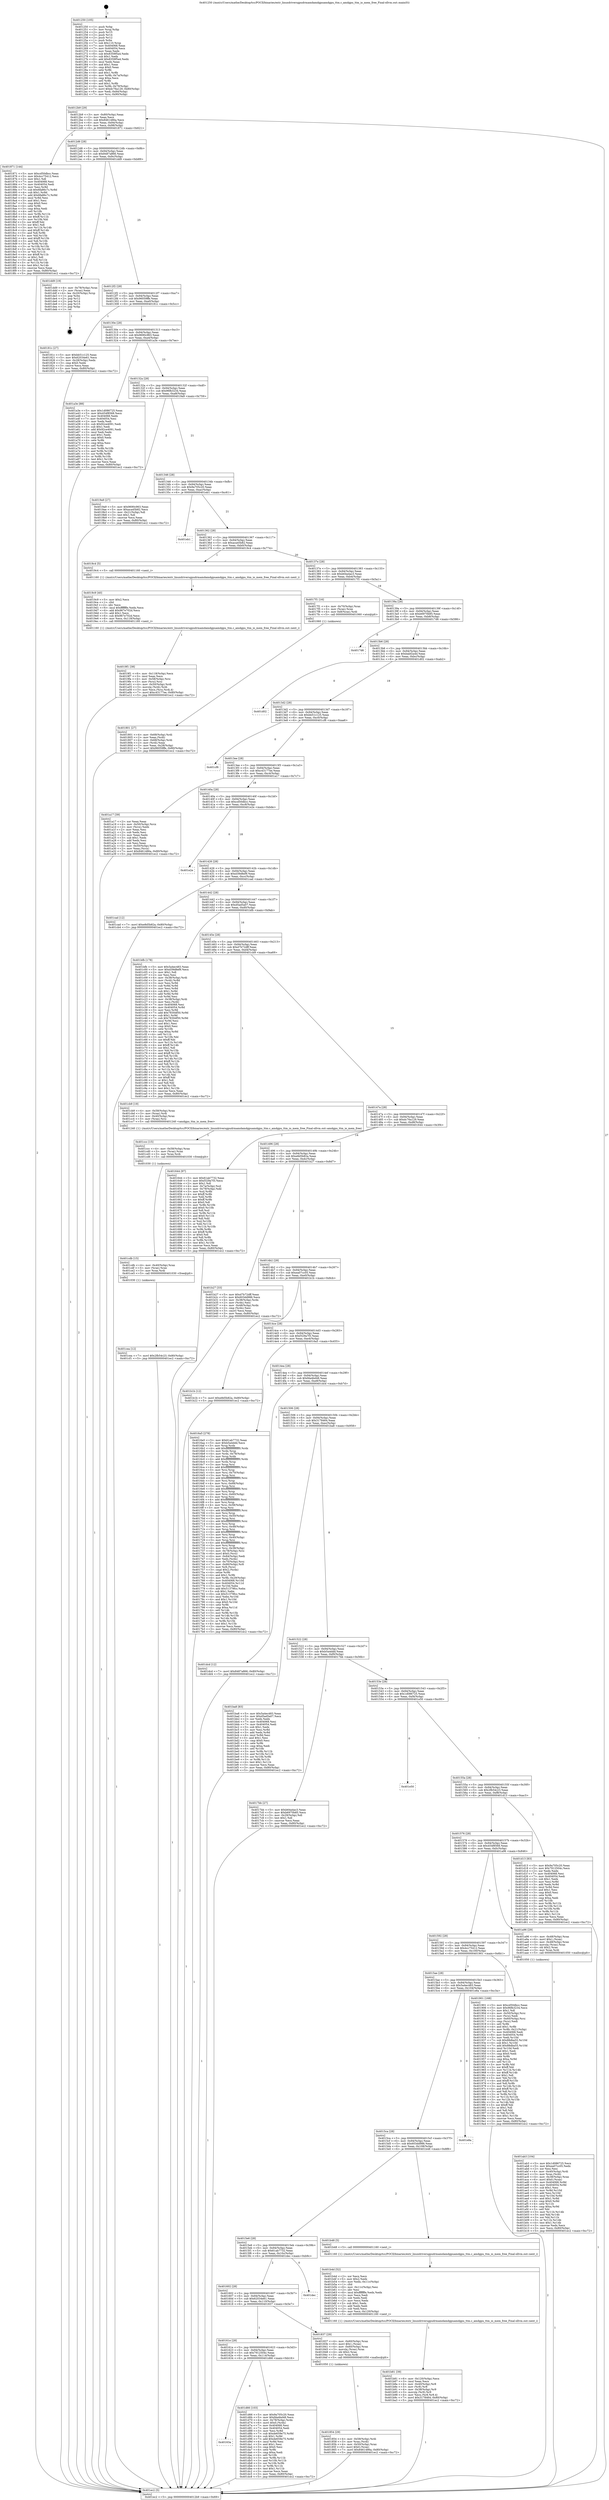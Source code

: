 digraph "0x401250" {
  label = "0x401250 (/mnt/c/Users/mathe/Desktop/tcc/POCII/binaries/extr_linuxdriversgpudrmamdamdgpuamdgpu_ttm.c_amdgpu_ttm_io_mem_free_Final-ollvm.out::main(0))"
  labelloc = "t"
  node[shape=record]

  Entry [label="",width=0.3,height=0.3,shape=circle,fillcolor=black,style=filled]
  "0x4012b9" [label="{
     0x4012b9 [29]\l
     | [instrs]\l
     &nbsp;&nbsp;0x4012b9 \<+3\>: mov -0x80(%rbp),%eax\l
     &nbsp;&nbsp;0x4012bc \<+2\>: mov %eax,%ecx\l
     &nbsp;&nbsp;0x4012be \<+6\>: sub $0x8461486a,%ecx\l
     &nbsp;&nbsp;0x4012c4 \<+6\>: mov %eax,-0x94(%rbp)\l
     &nbsp;&nbsp;0x4012ca \<+6\>: mov %ecx,-0x98(%rbp)\l
     &nbsp;&nbsp;0x4012d0 \<+6\>: je 0000000000401871 \<main+0x621\>\l
  }"]
  "0x401871" [label="{
     0x401871 [144]\l
     | [instrs]\l
     &nbsp;&nbsp;0x401871 \<+5\>: mov $0xcd50dbcc,%eax\l
     &nbsp;&nbsp;0x401876 \<+5\>: mov $0x4cc75412,%ecx\l
     &nbsp;&nbsp;0x40187b \<+2\>: mov $0x1,%dl\l
     &nbsp;&nbsp;0x40187d \<+7\>: mov 0x404068,%esi\l
     &nbsp;&nbsp;0x401884 \<+7\>: mov 0x404054,%edi\l
     &nbsp;&nbsp;0x40188b \<+3\>: mov %esi,%r8d\l
     &nbsp;&nbsp;0x40188e \<+7\>: sub $0x6fa86c7c,%r8d\l
     &nbsp;&nbsp;0x401895 \<+4\>: sub $0x1,%r8d\l
     &nbsp;&nbsp;0x401899 \<+7\>: add $0x6fa86c7c,%r8d\l
     &nbsp;&nbsp;0x4018a0 \<+4\>: imul %r8d,%esi\l
     &nbsp;&nbsp;0x4018a4 \<+3\>: and $0x1,%esi\l
     &nbsp;&nbsp;0x4018a7 \<+3\>: cmp $0x0,%esi\l
     &nbsp;&nbsp;0x4018aa \<+4\>: sete %r9b\l
     &nbsp;&nbsp;0x4018ae \<+3\>: cmp $0xa,%edi\l
     &nbsp;&nbsp;0x4018b1 \<+4\>: setl %r10b\l
     &nbsp;&nbsp;0x4018b5 \<+3\>: mov %r9b,%r11b\l
     &nbsp;&nbsp;0x4018b8 \<+4\>: xor $0xff,%r11b\l
     &nbsp;&nbsp;0x4018bc \<+3\>: mov %r10b,%bl\l
     &nbsp;&nbsp;0x4018bf \<+3\>: xor $0xff,%bl\l
     &nbsp;&nbsp;0x4018c2 \<+3\>: xor $0x1,%dl\l
     &nbsp;&nbsp;0x4018c5 \<+3\>: mov %r11b,%r14b\l
     &nbsp;&nbsp;0x4018c8 \<+4\>: and $0xff,%r14b\l
     &nbsp;&nbsp;0x4018cc \<+3\>: and %dl,%r9b\l
     &nbsp;&nbsp;0x4018cf \<+3\>: mov %bl,%r15b\l
     &nbsp;&nbsp;0x4018d2 \<+4\>: and $0xff,%r15b\l
     &nbsp;&nbsp;0x4018d6 \<+3\>: and %dl,%r10b\l
     &nbsp;&nbsp;0x4018d9 \<+3\>: or %r9b,%r14b\l
     &nbsp;&nbsp;0x4018dc \<+3\>: or %r10b,%r15b\l
     &nbsp;&nbsp;0x4018df \<+3\>: xor %r15b,%r14b\l
     &nbsp;&nbsp;0x4018e2 \<+3\>: or %bl,%r11b\l
     &nbsp;&nbsp;0x4018e5 \<+4\>: xor $0xff,%r11b\l
     &nbsp;&nbsp;0x4018e9 \<+3\>: or $0x1,%dl\l
     &nbsp;&nbsp;0x4018ec \<+3\>: and %dl,%r11b\l
     &nbsp;&nbsp;0x4018ef \<+3\>: or %r11b,%r14b\l
     &nbsp;&nbsp;0x4018f2 \<+4\>: test $0x1,%r14b\l
     &nbsp;&nbsp;0x4018f6 \<+3\>: cmovne %ecx,%eax\l
     &nbsp;&nbsp;0x4018f9 \<+3\>: mov %eax,-0x80(%rbp)\l
     &nbsp;&nbsp;0x4018fc \<+5\>: jmp 0000000000401ec2 \<main+0xc72\>\l
  }"]
  "0x4012d6" [label="{
     0x4012d6 [28]\l
     | [instrs]\l
     &nbsp;&nbsp;0x4012d6 \<+5\>: jmp 00000000004012db \<main+0x8b\>\l
     &nbsp;&nbsp;0x4012db \<+6\>: mov -0x94(%rbp),%eax\l
     &nbsp;&nbsp;0x4012e1 \<+5\>: sub $0x8487a866,%eax\l
     &nbsp;&nbsp;0x4012e6 \<+6\>: mov %eax,-0x9c(%rbp)\l
     &nbsp;&nbsp;0x4012ec \<+6\>: je 0000000000401dd9 \<main+0xb89\>\l
  }"]
  Exit [label="",width=0.3,height=0.3,shape=circle,fillcolor=black,style=filled,peripheries=2]
  "0x401dd9" [label="{
     0x401dd9 [19]\l
     | [instrs]\l
     &nbsp;&nbsp;0x401dd9 \<+4\>: mov -0x78(%rbp),%rax\l
     &nbsp;&nbsp;0x401ddd \<+2\>: mov (%rax),%eax\l
     &nbsp;&nbsp;0x401ddf \<+4\>: lea -0x20(%rbp),%rsp\l
     &nbsp;&nbsp;0x401de3 \<+1\>: pop %rbx\l
     &nbsp;&nbsp;0x401de4 \<+2\>: pop %r12\l
     &nbsp;&nbsp;0x401de6 \<+2\>: pop %r14\l
     &nbsp;&nbsp;0x401de8 \<+2\>: pop %r15\l
     &nbsp;&nbsp;0x401dea \<+1\>: pop %rbp\l
     &nbsp;&nbsp;0x401deb \<+1\>: ret\l
  }"]
  "0x4012f2" [label="{
     0x4012f2 [28]\l
     | [instrs]\l
     &nbsp;&nbsp;0x4012f2 \<+5\>: jmp 00000000004012f7 \<main+0xa7\>\l
     &nbsp;&nbsp;0x4012f7 \<+6\>: mov -0x94(%rbp),%eax\l
     &nbsp;&nbsp;0x4012fd \<+5\>: sub $0x96059ffe,%eax\l
     &nbsp;&nbsp;0x401302 \<+6\>: mov %eax,-0xa0(%rbp)\l
     &nbsp;&nbsp;0x401308 \<+6\>: je 000000000040181c \<main+0x5cc\>\l
  }"]
  "0x40163a" [label="{
     0x40163a\l
  }", style=dashed]
  "0x40181c" [label="{
     0x40181c [27]\l
     | [instrs]\l
     &nbsp;&nbsp;0x40181c \<+5\>: mov $0xbb51c125,%eax\l
     &nbsp;&nbsp;0x401821 \<+5\>: mov $0x62034e61,%ecx\l
     &nbsp;&nbsp;0x401826 \<+3\>: mov -0x28(%rbp),%edx\l
     &nbsp;&nbsp;0x401829 \<+3\>: cmp $0x0,%edx\l
     &nbsp;&nbsp;0x40182c \<+3\>: cmove %ecx,%eax\l
     &nbsp;&nbsp;0x40182f \<+3\>: mov %eax,-0x80(%rbp)\l
     &nbsp;&nbsp;0x401832 \<+5\>: jmp 0000000000401ec2 \<main+0xc72\>\l
  }"]
  "0x40130e" [label="{
     0x40130e [28]\l
     | [instrs]\l
     &nbsp;&nbsp;0x40130e \<+5\>: jmp 0000000000401313 \<main+0xc3\>\l
     &nbsp;&nbsp;0x401313 \<+6\>: mov -0x94(%rbp),%eax\l
     &nbsp;&nbsp;0x401319 \<+5\>: sub $0x9690c963,%eax\l
     &nbsp;&nbsp;0x40131e \<+6\>: mov %eax,-0xa4(%rbp)\l
     &nbsp;&nbsp;0x401324 \<+6\>: je 0000000000401a3e \<main+0x7ee\>\l
  }"]
  "0x401d66" [label="{
     0x401d66 [103]\l
     | [instrs]\l
     &nbsp;&nbsp;0x401d66 \<+5\>: mov $0x9a705c20,%eax\l
     &nbsp;&nbsp;0x401d6b \<+5\>: mov $0xfda4bd48,%ecx\l
     &nbsp;&nbsp;0x401d70 \<+4\>: mov -0x78(%rbp),%rdx\l
     &nbsp;&nbsp;0x401d74 \<+6\>: movl $0x0,(%rdx)\l
     &nbsp;&nbsp;0x401d7a \<+7\>: mov 0x404068,%esi\l
     &nbsp;&nbsp;0x401d81 \<+7\>: mov 0x404054,%edi\l
     &nbsp;&nbsp;0x401d88 \<+3\>: mov %esi,%r8d\l
     &nbsp;&nbsp;0x401d8b \<+7\>: sub $0xde659e75,%r8d\l
     &nbsp;&nbsp;0x401d92 \<+4\>: sub $0x1,%r8d\l
     &nbsp;&nbsp;0x401d96 \<+7\>: add $0xde659e75,%r8d\l
     &nbsp;&nbsp;0x401d9d \<+4\>: imul %r8d,%esi\l
     &nbsp;&nbsp;0x401da1 \<+3\>: and $0x1,%esi\l
     &nbsp;&nbsp;0x401da4 \<+3\>: cmp $0x0,%esi\l
     &nbsp;&nbsp;0x401da7 \<+4\>: sete %r9b\l
     &nbsp;&nbsp;0x401dab \<+3\>: cmp $0xa,%edi\l
     &nbsp;&nbsp;0x401dae \<+4\>: setl %r10b\l
     &nbsp;&nbsp;0x401db2 \<+3\>: mov %r9b,%r11b\l
     &nbsp;&nbsp;0x401db5 \<+3\>: and %r10b,%r11b\l
     &nbsp;&nbsp;0x401db8 \<+3\>: xor %r10b,%r9b\l
     &nbsp;&nbsp;0x401dbb \<+3\>: or %r9b,%r11b\l
     &nbsp;&nbsp;0x401dbe \<+4\>: test $0x1,%r11b\l
     &nbsp;&nbsp;0x401dc2 \<+3\>: cmovne %ecx,%eax\l
     &nbsp;&nbsp;0x401dc5 \<+3\>: mov %eax,-0x80(%rbp)\l
     &nbsp;&nbsp;0x401dc8 \<+5\>: jmp 0000000000401ec2 \<main+0xc72\>\l
  }"]
  "0x401a3e" [label="{
     0x401a3e [88]\l
     | [instrs]\l
     &nbsp;&nbsp;0x401a3e \<+5\>: mov $0x1d086725,%eax\l
     &nbsp;&nbsp;0x401a43 \<+5\>: mov $0x454f8568,%ecx\l
     &nbsp;&nbsp;0x401a48 \<+7\>: mov 0x404068,%edx\l
     &nbsp;&nbsp;0x401a4f \<+7\>: mov 0x404054,%esi\l
     &nbsp;&nbsp;0x401a56 \<+2\>: mov %edx,%edi\l
     &nbsp;&nbsp;0x401a58 \<+6\>: sub $0x92ce4091,%edi\l
     &nbsp;&nbsp;0x401a5e \<+3\>: sub $0x1,%edi\l
     &nbsp;&nbsp;0x401a61 \<+6\>: add $0x92ce4091,%edi\l
     &nbsp;&nbsp;0x401a67 \<+3\>: imul %edi,%edx\l
     &nbsp;&nbsp;0x401a6a \<+3\>: and $0x1,%edx\l
     &nbsp;&nbsp;0x401a6d \<+3\>: cmp $0x0,%edx\l
     &nbsp;&nbsp;0x401a70 \<+4\>: sete %r8b\l
     &nbsp;&nbsp;0x401a74 \<+3\>: cmp $0xa,%esi\l
     &nbsp;&nbsp;0x401a77 \<+4\>: setl %r9b\l
     &nbsp;&nbsp;0x401a7b \<+3\>: mov %r8b,%r10b\l
     &nbsp;&nbsp;0x401a7e \<+3\>: and %r9b,%r10b\l
     &nbsp;&nbsp;0x401a81 \<+3\>: xor %r9b,%r8b\l
     &nbsp;&nbsp;0x401a84 \<+3\>: or %r8b,%r10b\l
     &nbsp;&nbsp;0x401a87 \<+4\>: test $0x1,%r10b\l
     &nbsp;&nbsp;0x401a8b \<+3\>: cmovne %ecx,%eax\l
     &nbsp;&nbsp;0x401a8e \<+3\>: mov %eax,-0x80(%rbp)\l
     &nbsp;&nbsp;0x401a91 \<+5\>: jmp 0000000000401ec2 \<main+0xc72\>\l
  }"]
  "0x40132a" [label="{
     0x40132a [28]\l
     | [instrs]\l
     &nbsp;&nbsp;0x40132a \<+5\>: jmp 000000000040132f \<main+0xdf\>\l
     &nbsp;&nbsp;0x40132f \<+6\>: mov -0x94(%rbp),%eax\l
     &nbsp;&nbsp;0x401335 \<+5\>: sub $0x96fb3234,%eax\l
     &nbsp;&nbsp;0x40133a \<+6\>: mov %eax,-0xa8(%rbp)\l
     &nbsp;&nbsp;0x401340 \<+6\>: je 00000000004019a9 \<main+0x759\>\l
  }"]
  "0x401cea" [label="{
     0x401cea [12]\l
     | [instrs]\l
     &nbsp;&nbsp;0x401cea \<+7\>: movl $0x2fb54c23,-0x80(%rbp)\l
     &nbsp;&nbsp;0x401cf1 \<+5\>: jmp 0000000000401ec2 \<main+0xc72\>\l
  }"]
  "0x4019a9" [label="{
     0x4019a9 [27]\l
     | [instrs]\l
     &nbsp;&nbsp;0x4019a9 \<+5\>: mov $0x9690c963,%eax\l
     &nbsp;&nbsp;0x4019ae \<+5\>: mov $0xaca45b82,%ecx\l
     &nbsp;&nbsp;0x4019b3 \<+3\>: mov -0x21(%rbp),%dl\l
     &nbsp;&nbsp;0x4019b6 \<+3\>: test $0x1,%dl\l
     &nbsp;&nbsp;0x4019b9 \<+3\>: cmovne %ecx,%eax\l
     &nbsp;&nbsp;0x4019bc \<+3\>: mov %eax,-0x80(%rbp)\l
     &nbsp;&nbsp;0x4019bf \<+5\>: jmp 0000000000401ec2 \<main+0xc72\>\l
  }"]
  "0x401346" [label="{
     0x401346 [28]\l
     | [instrs]\l
     &nbsp;&nbsp;0x401346 \<+5\>: jmp 000000000040134b \<main+0xfb\>\l
     &nbsp;&nbsp;0x40134b \<+6\>: mov -0x94(%rbp),%eax\l
     &nbsp;&nbsp;0x401351 \<+5\>: sub $0x9a705c20,%eax\l
     &nbsp;&nbsp;0x401356 \<+6\>: mov %eax,-0xac(%rbp)\l
     &nbsp;&nbsp;0x40135c \<+6\>: je 0000000000401eb1 \<main+0xc61\>\l
  }"]
  "0x401cdb" [label="{
     0x401cdb [15]\l
     | [instrs]\l
     &nbsp;&nbsp;0x401cdb \<+4\>: mov -0x40(%rbp),%rax\l
     &nbsp;&nbsp;0x401cdf \<+3\>: mov (%rax),%rax\l
     &nbsp;&nbsp;0x401ce2 \<+3\>: mov %rax,%rdi\l
     &nbsp;&nbsp;0x401ce5 \<+5\>: call 0000000000401030 \<free@plt\>\l
     | [calls]\l
     &nbsp;&nbsp;0x401030 \{1\} (unknown)\l
  }"]
  "0x401eb1" [label="{
     0x401eb1\l
  }", style=dashed]
  "0x401362" [label="{
     0x401362 [28]\l
     | [instrs]\l
     &nbsp;&nbsp;0x401362 \<+5\>: jmp 0000000000401367 \<main+0x117\>\l
     &nbsp;&nbsp;0x401367 \<+6\>: mov -0x94(%rbp),%eax\l
     &nbsp;&nbsp;0x40136d \<+5\>: sub $0xaca45b82,%eax\l
     &nbsp;&nbsp;0x401372 \<+6\>: mov %eax,-0xb0(%rbp)\l
     &nbsp;&nbsp;0x401378 \<+6\>: je 00000000004019c4 \<main+0x774\>\l
  }"]
  "0x401ccc" [label="{
     0x401ccc [15]\l
     | [instrs]\l
     &nbsp;&nbsp;0x401ccc \<+4\>: mov -0x58(%rbp),%rax\l
     &nbsp;&nbsp;0x401cd0 \<+3\>: mov (%rax),%rax\l
     &nbsp;&nbsp;0x401cd3 \<+3\>: mov %rax,%rdi\l
     &nbsp;&nbsp;0x401cd6 \<+5\>: call 0000000000401030 \<free@plt\>\l
     | [calls]\l
     &nbsp;&nbsp;0x401030 \{1\} (unknown)\l
  }"]
  "0x4019c4" [label="{
     0x4019c4 [5]\l
     | [instrs]\l
     &nbsp;&nbsp;0x4019c4 \<+5\>: call 0000000000401160 \<next_i\>\l
     | [calls]\l
     &nbsp;&nbsp;0x401160 \{1\} (/mnt/c/Users/mathe/Desktop/tcc/POCII/binaries/extr_linuxdriversgpudrmamdamdgpuamdgpu_ttm.c_amdgpu_ttm_io_mem_free_Final-ollvm.out::next_i)\l
  }"]
  "0x40137e" [label="{
     0x40137e [28]\l
     | [instrs]\l
     &nbsp;&nbsp;0x40137e \<+5\>: jmp 0000000000401383 \<main+0x133\>\l
     &nbsp;&nbsp;0x401383 \<+6\>: mov -0x94(%rbp),%eax\l
     &nbsp;&nbsp;0x401389 \<+5\>: sub $0xb64a4ac3,%eax\l
     &nbsp;&nbsp;0x40138e \<+6\>: mov %eax,-0xb4(%rbp)\l
     &nbsp;&nbsp;0x401394 \<+6\>: je 00000000004017f1 \<main+0x5a1\>\l
  }"]
  "0x401b81" [label="{
     0x401b81 [39]\l
     | [instrs]\l
     &nbsp;&nbsp;0x401b81 \<+6\>: mov -0x120(%rbp),%ecx\l
     &nbsp;&nbsp;0x401b87 \<+3\>: imul %eax,%ecx\l
     &nbsp;&nbsp;0x401b8a \<+4\>: mov -0x40(%rbp),%r8\l
     &nbsp;&nbsp;0x401b8e \<+3\>: mov (%r8),%r8\l
     &nbsp;&nbsp;0x401b91 \<+4\>: mov -0x38(%rbp),%r9\l
     &nbsp;&nbsp;0x401b95 \<+3\>: movslq (%r9),%r9\l
     &nbsp;&nbsp;0x401b98 \<+4\>: mov %ecx,(%r8,%r9,4)\l
     &nbsp;&nbsp;0x401b9c \<+7\>: movl $0x3178464,-0x80(%rbp)\l
     &nbsp;&nbsp;0x401ba3 \<+5\>: jmp 0000000000401ec2 \<main+0xc72\>\l
  }"]
  "0x4017f1" [label="{
     0x4017f1 [16]\l
     | [instrs]\l
     &nbsp;&nbsp;0x4017f1 \<+4\>: mov -0x70(%rbp),%rax\l
     &nbsp;&nbsp;0x4017f5 \<+3\>: mov (%rax),%rax\l
     &nbsp;&nbsp;0x4017f8 \<+4\>: mov 0x8(%rax),%rdi\l
     &nbsp;&nbsp;0x4017fc \<+5\>: call 0000000000401060 \<atoi@plt\>\l
     | [calls]\l
     &nbsp;&nbsp;0x401060 \{1\} (unknown)\l
  }"]
  "0x40139a" [label="{
     0x40139a [28]\l
     | [instrs]\l
     &nbsp;&nbsp;0x40139a \<+5\>: jmp 000000000040139f \<main+0x14f\>\l
     &nbsp;&nbsp;0x40139f \<+6\>: mov -0x94(%rbp),%eax\l
     &nbsp;&nbsp;0x4013a5 \<+5\>: sub $0xb6970b85,%eax\l
     &nbsp;&nbsp;0x4013aa \<+6\>: mov %eax,-0xb8(%rbp)\l
     &nbsp;&nbsp;0x4013b0 \<+6\>: je 00000000004017d6 \<main+0x586\>\l
  }"]
  "0x401b4d" [label="{
     0x401b4d [52]\l
     | [instrs]\l
     &nbsp;&nbsp;0x401b4d \<+2\>: xor %ecx,%ecx\l
     &nbsp;&nbsp;0x401b4f \<+5\>: mov $0x2,%edx\l
     &nbsp;&nbsp;0x401b54 \<+6\>: mov %edx,-0x11c(%rbp)\l
     &nbsp;&nbsp;0x401b5a \<+1\>: cltd\l
     &nbsp;&nbsp;0x401b5b \<+6\>: mov -0x11c(%rbp),%esi\l
     &nbsp;&nbsp;0x401b61 \<+2\>: idiv %esi\l
     &nbsp;&nbsp;0x401b63 \<+6\>: imul $0xfffffffe,%edx,%edx\l
     &nbsp;&nbsp;0x401b69 \<+2\>: mov %ecx,%edi\l
     &nbsp;&nbsp;0x401b6b \<+2\>: sub %edx,%edi\l
     &nbsp;&nbsp;0x401b6d \<+2\>: mov %ecx,%edx\l
     &nbsp;&nbsp;0x401b6f \<+3\>: sub $0x1,%edx\l
     &nbsp;&nbsp;0x401b72 \<+2\>: add %edx,%edi\l
     &nbsp;&nbsp;0x401b74 \<+2\>: sub %edi,%ecx\l
     &nbsp;&nbsp;0x401b76 \<+6\>: mov %ecx,-0x120(%rbp)\l
     &nbsp;&nbsp;0x401b7c \<+5\>: call 0000000000401160 \<next_i\>\l
     | [calls]\l
     &nbsp;&nbsp;0x401160 \{1\} (/mnt/c/Users/mathe/Desktop/tcc/POCII/binaries/extr_linuxdriversgpudrmamdamdgpuamdgpu_ttm.c_amdgpu_ttm_io_mem_free_Final-ollvm.out::next_i)\l
  }"]
  "0x4017d6" [label="{
     0x4017d6\l
  }", style=dashed]
  "0x4013b6" [label="{
     0x4013b6 [28]\l
     | [instrs]\l
     &nbsp;&nbsp;0x4013b6 \<+5\>: jmp 00000000004013bb \<main+0x16b\>\l
     &nbsp;&nbsp;0x4013bb \<+6\>: mov -0x94(%rbp),%eax\l
     &nbsp;&nbsp;0x4013c1 \<+5\>: sub $0xbabf2a4d,%eax\l
     &nbsp;&nbsp;0x4013c6 \<+6\>: mov %eax,-0xbc(%rbp)\l
     &nbsp;&nbsp;0x4013cc \<+6\>: je 0000000000401d02 \<main+0xab2\>\l
  }"]
  "0x401ab3" [label="{
     0x401ab3 [104]\l
     | [instrs]\l
     &nbsp;&nbsp;0x401ab3 \<+5\>: mov $0x1d086725,%ecx\l
     &nbsp;&nbsp;0x401ab8 \<+5\>: mov $0xea07cc05,%edx\l
     &nbsp;&nbsp;0x401abd \<+2\>: xor %esi,%esi\l
     &nbsp;&nbsp;0x401abf \<+4\>: mov -0x40(%rbp),%rdi\l
     &nbsp;&nbsp;0x401ac3 \<+3\>: mov %rax,(%rdi)\l
     &nbsp;&nbsp;0x401ac6 \<+4\>: mov -0x38(%rbp),%rax\l
     &nbsp;&nbsp;0x401aca \<+6\>: movl $0x0,(%rax)\l
     &nbsp;&nbsp;0x401ad0 \<+8\>: mov 0x404068,%r8d\l
     &nbsp;&nbsp;0x401ad8 \<+8\>: mov 0x404054,%r9d\l
     &nbsp;&nbsp;0x401ae0 \<+3\>: sub $0x1,%esi\l
     &nbsp;&nbsp;0x401ae3 \<+3\>: mov %r8d,%r10d\l
     &nbsp;&nbsp;0x401ae6 \<+3\>: add %esi,%r10d\l
     &nbsp;&nbsp;0x401ae9 \<+4\>: imul %r10d,%r8d\l
     &nbsp;&nbsp;0x401aed \<+4\>: and $0x1,%r8d\l
     &nbsp;&nbsp;0x401af1 \<+4\>: cmp $0x0,%r8d\l
     &nbsp;&nbsp;0x401af5 \<+4\>: sete %r11b\l
     &nbsp;&nbsp;0x401af9 \<+4\>: cmp $0xa,%r9d\l
     &nbsp;&nbsp;0x401afd \<+3\>: setl %bl\l
     &nbsp;&nbsp;0x401b00 \<+3\>: mov %r11b,%r14b\l
     &nbsp;&nbsp;0x401b03 \<+3\>: and %bl,%r14b\l
     &nbsp;&nbsp;0x401b06 \<+3\>: xor %bl,%r11b\l
     &nbsp;&nbsp;0x401b09 \<+3\>: or %r11b,%r14b\l
     &nbsp;&nbsp;0x401b0c \<+4\>: test $0x1,%r14b\l
     &nbsp;&nbsp;0x401b10 \<+3\>: cmovne %edx,%ecx\l
     &nbsp;&nbsp;0x401b13 \<+3\>: mov %ecx,-0x80(%rbp)\l
     &nbsp;&nbsp;0x401b16 \<+5\>: jmp 0000000000401ec2 \<main+0xc72\>\l
  }"]
  "0x401d02" [label="{
     0x401d02\l
  }", style=dashed]
  "0x4013d2" [label="{
     0x4013d2 [28]\l
     | [instrs]\l
     &nbsp;&nbsp;0x4013d2 \<+5\>: jmp 00000000004013d7 \<main+0x187\>\l
     &nbsp;&nbsp;0x4013d7 \<+6\>: mov -0x94(%rbp),%eax\l
     &nbsp;&nbsp;0x4013dd \<+5\>: sub $0xbb51c125,%eax\l
     &nbsp;&nbsp;0x4013e2 \<+6\>: mov %eax,-0xc0(%rbp)\l
     &nbsp;&nbsp;0x4013e8 \<+6\>: je 0000000000401cf6 \<main+0xaa6\>\l
  }"]
  "0x4019f1" [label="{
     0x4019f1 [38]\l
     | [instrs]\l
     &nbsp;&nbsp;0x4019f1 \<+6\>: mov -0x118(%rbp),%ecx\l
     &nbsp;&nbsp;0x4019f7 \<+3\>: imul %eax,%ecx\l
     &nbsp;&nbsp;0x4019fa \<+4\>: mov -0x58(%rbp),%rsi\l
     &nbsp;&nbsp;0x4019fe \<+3\>: mov (%rsi),%rsi\l
     &nbsp;&nbsp;0x401a01 \<+4\>: mov -0x50(%rbp),%rdi\l
     &nbsp;&nbsp;0x401a05 \<+3\>: movslq (%rdi),%rdi\l
     &nbsp;&nbsp;0x401a08 \<+3\>: mov %ecx,(%rsi,%rdi,4)\l
     &nbsp;&nbsp;0x401a0b \<+7\>: movl $0xc43177ee,-0x80(%rbp)\l
     &nbsp;&nbsp;0x401a12 \<+5\>: jmp 0000000000401ec2 \<main+0xc72\>\l
  }"]
  "0x401cf6" [label="{
     0x401cf6\l
  }", style=dashed]
  "0x4013ee" [label="{
     0x4013ee [28]\l
     | [instrs]\l
     &nbsp;&nbsp;0x4013ee \<+5\>: jmp 00000000004013f3 \<main+0x1a3\>\l
     &nbsp;&nbsp;0x4013f3 \<+6\>: mov -0x94(%rbp),%eax\l
     &nbsp;&nbsp;0x4013f9 \<+5\>: sub $0xc43177ee,%eax\l
     &nbsp;&nbsp;0x4013fe \<+6\>: mov %eax,-0xc4(%rbp)\l
     &nbsp;&nbsp;0x401404 \<+6\>: je 0000000000401a17 \<main+0x7c7\>\l
  }"]
  "0x4019c9" [label="{
     0x4019c9 [40]\l
     | [instrs]\l
     &nbsp;&nbsp;0x4019c9 \<+5\>: mov $0x2,%ecx\l
     &nbsp;&nbsp;0x4019ce \<+1\>: cltd\l
     &nbsp;&nbsp;0x4019cf \<+2\>: idiv %ecx\l
     &nbsp;&nbsp;0x4019d1 \<+6\>: imul $0xfffffffe,%edx,%ecx\l
     &nbsp;&nbsp;0x4019d7 \<+6\>: add $0x967e702d,%ecx\l
     &nbsp;&nbsp;0x4019dd \<+3\>: add $0x1,%ecx\l
     &nbsp;&nbsp;0x4019e0 \<+6\>: sub $0x967e702d,%ecx\l
     &nbsp;&nbsp;0x4019e6 \<+6\>: mov %ecx,-0x118(%rbp)\l
     &nbsp;&nbsp;0x4019ec \<+5\>: call 0000000000401160 \<next_i\>\l
     | [calls]\l
     &nbsp;&nbsp;0x401160 \{1\} (/mnt/c/Users/mathe/Desktop/tcc/POCII/binaries/extr_linuxdriversgpudrmamdamdgpuamdgpu_ttm.c_amdgpu_ttm_io_mem_free_Final-ollvm.out::next_i)\l
  }"]
  "0x401a17" [label="{
     0x401a17 [39]\l
     | [instrs]\l
     &nbsp;&nbsp;0x401a17 \<+2\>: xor %eax,%eax\l
     &nbsp;&nbsp;0x401a19 \<+4\>: mov -0x50(%rbp),%rcx\l
     &nbsp;&nbsp;0x401a1d \<+2\>: mov (%rcx),%edx\l
     &nbsp;&nbsp;0x401a1f \<+2\>: mov %eax,%esi\l
     &nbsp;&nbsp;0x401a21 \<+2\>: sub %edx,%esi\l
     &nbsp;&nbsp;0x401a23 \<+2\>: mov %eax,%edx\l
     &nbsp;&nbsp;0x401a25 \<+3\>: sub $0x1,%edx\l
     &nbsp;&nbsp;0x401a28 \<+2\>: add %edx,%esi\l
     &nbsp;&nbsp;0x401a2a \<+2\>: sub %esi,%eax\l
     &nbsp;&nbsp;0x401a2c \<+4\>: mov -0x50(%rbp),%rcx\l
     &nbsp;&nbsp;0x401a30 \<+2\>: mov %eax,(%rcx)\l
     &nbsp;&nbsp;0x401a32 \<+7\>: movl $0x8461486a,-0x80(%rbp)\l
     &nbsp;&nbsp;0x401a39 \<+5\>: jmp 0000000000401ec2 \<main+0xc72\>\l
  }"]
  "0x40140a" [label="{
     0x40140a [28]\l
     | [instrs]\l
     &nbsp;&nbsp;0x40140a \<+5\>: jmp 000000000040140f \<main+0x1bf\>\l
     &nbsp;&nbsp;0x40140f \<+6\>: mov -0x94(%rbp),%eax\l
     &nbsp;&nbsp;0x401415 \<+5\>: sub $0xcd50dbcc,%eax\l
     &nbsp;&nbsp;0x40141a \<+6\>: mov %eax,-0xc8(%rbp)\l
     &nbsp;&nbsp;0x401420 \<+6\>: je 0000000000401e2e \<main+0xbde\>\l
  }"]
  "0x401854" [label="{
     0x401854 [29]\l
     | [instrs]\l
     &nbsp;&nbsp;0x401854 \<+4\>: mov -0x58(%rbp),%rdi\l
     &nbsp;&nbsp;0x401858 \<+3\>: mov %rax,(%rdi)\l
     &nbsp;&nbsp;0x40185b \<+4\>: mov -0x50(%rbp),%rax\l
     &nbsp;&nbsp;0x40185f \<+6\>: movl $0x0,(%rax)\l
     &nbsp;&nbsp;0x401865 \<+7\>: movl $0x8461486a,-0x80(%rbp)\l
     &nbsp;&nbsp;0x40186c \<+5\>: jmp 0000000000401ec2 \<main+0xc72\>\l
  }"]
  "0x401e2e" [label="{
     0x401e2e\l
  }", style=dashed]
  "0x401426" [label="{
     0x401426 [28]\l
     | [instrs]\l
     &nbsp;&nbsp;0x401426 \<+5\>: jmp 000000000040142b \<main+0x1db\>\l
     &nbsp;&nbsp;0x40142b \<+6\>: mov -0x94(%rbp),%eax\l
     &nbsp;&nbsp;0x401431 \<+5\>: sub $0xd39d8ef9,%eax\l
     &nbsp;&nbsp;0x401436 \<+6\>: mov %eax,-0xcc(%rbp)\l
     &nbsp;&nbsp;0x40143c \<+6\>: je 0000000000401cad \<main+0xa5d\>\l
  }"]
  "0x40161e" [label="{
     0x40161e [28]\l
     | [instrs]\l
     &nbsp;&nbsp;0x40161e \<+5\>: jmp 0000000000401623 \<main+0x3d3\>\l
     &nbsp;&nbsp;0x401623 \<+6\>: mov -0x94(%rbp),%eax\l
     &nbsp;&nbsp;0x401629 \<+5\>: sub $0x7912504c,%eax\l
     &nbsp;&nbsp;0x40162e \<+6\>: mov %eax,-0x114(%rbp)\l
     &nbsp;&nbsp;0x401634 \<+6\>: je 0000000000401d66 \<main+0xb16\>\l
  }"]
  "0x401cad" [label="{
     0x401cad [12]\l
     | [instrs]\l
     &nbsp;&nbsp;0x401cad \<+7\>: movl $0xe8d5b82a,-0x80(%rbp)\l
     &nbsp;&nbsp;0x401cb4 \<+5\>: jmp 0000000000401ec2 \<main+0xc72\>\l
  }"]
  "0x401442" [label="{
     0x401442 [28]\l
     | [instrs]\l
     &nbsp;&nbsp;0x401442 \<+5\>: jmp 0000000000401447 \<main+0x1f7\>\l
     &nbsp;&nbsp;0x401447 \<+6\>: mov -0x94(%rbp),%eax\l
     &nbsp;&nbsp;0x40144d \<+5\>: sub $0xd5ad5a07,%eax\l
     &nbsp;&nbsp;0x401452 \<+6\>: mov %eax,-0xd0(%rbp)\l
     &nbsp;&nbsp;0x401458 \<+6\>: je 0000000000401bfb \<main+0x9ab\>\l
  }"]
  "0x401837" [label="{
     0x401837 [29]\l
     | [instrs]\l
     &nbsp;&nbsp;0x401837 \<+4\>: mov -0x60(%rbp),%rax\l
     &nbsp;&nbsp;0x40183b \<+6\>: movl $0x1,(%rax)\l
     &nbsp;&nbsp;0x401841 \<+4\>: mov -0x60(%rbp),%rax\l
     &nbsp;&nbsp;0x401845 \<+3\>: movslq (%rax),%rax\l
     &nbsp;&nbsp;0x401848 \<+4\>: shl $0x2,%rax\l
     &nbsp;&nbsp;0x40184c \<+3\>: mov %rax,%rdi\l
     &nbsp;&nbsp;0x40184f \<+5\>: call 0000000000401050 \<malloc@plt\>\l
     | [calls]\l
     &nbsp;&nbsp;0x401050 \{1\} (unknown)\l
  }"]
  "0x401bfb" [label="{
     0x401bfb [178]\l
     | [instrs]\l
     &nbsp;&nbsp;0x401bfb \<+5\>: mov $0x5a4ec483,%eax\l
     &nbsp;&nbsp;0x401c00 \<+5\>: mov $0xd39d8ef9,%ecx\l
     &nbsp;&nbsp;0x401c05 \<+2\>: mov $0x1,%dl\l
     &nbsp;&nbsp;0x401c07 \<+2\>: xor %esi,%esi\l
     &nbsp;&nbsp;0x401c09 \<+4\>: mov -0x38(%rbp),%rdi\l
     &nbsp;&nbsp;0x401c0d \<+3\>: mov (%rdi),%r8d\l
     &nbsp;&nbsp;0x401c10 \<+3\>: mov %esi,%r9d\l
     &nbsp;&nbsp;0x401c13 \<+3\>: sub %r8d,%r9d\l
     &nbsp;&nbsp;0x401c16 \<+3\>: mov %esi,%r8d\l
     &nbsp;&nbsp;0x401c19 \<+4\>: sub $0x1,%r8d\l
     &nbsp;&nbsp;0x401c1d \<+3\>: add %r8d,%r9d\l
     &nbsp;&nbsp;0x401c20 \<+3\>: sub %r9d,%esi\l
     &nbsp;&nbsp;0x401c23 \<+4\>: mov -0x38(%rbp),%rdi\l
     &nbsp;&nbsp;0x401c27 \<+2\>: mov %esi,(%rdi)\l
     &nbsp;&nbsp;0x401c29 \<+7\>: mov 0x404068,%esi\l
     &nbsp;&nbsp;0x401c30 \<+8\>: mov 0x404054,%r8d\l
     &nbsp;&nbsp;0x401c38 \<+3\>: mov %esi,%r9d\l
     &nbsp;&nbsp;0x401c3b \<+7\>: add $0x7830df50,%r9d\l
     &nbsp;&nbsp;0x401c42 \<+4\>: sub $0x1,%r9d\l
     &nbsp;&nbsp;0x401c46 \<+7\>: sub $0x7830df50,%r9d\l
     &nbsp;&nbsp;0x401c4d \<+4\>: imul %r9d,%esi\l
     &nbsp;&nbsp;0x401c51 \<+3\>: and $0x1,%esi\l
     &nbsp;&nbsp;0x401c54 \<+3\>: cmp $0x0,%esi\l
     &nbsp;&nbsp;0x401c57 \<+4\>: sete %r10b\l
     &nbsp;&nbsp;0x401c5b \<+4\>: cmp $0xa,%r8d\l
     &nbsp;&nbsp;0x401c5f \<+4\>: setl %r11b\l
     &nbsp;&nbsp;0x401c63 \<+3\>: mov %r10b,%bl\l
     &nbsp;&nbsp;0x401c66 \<+3\>: xor $0xff,%bl\l
     &nbsp;&nbsp;0x401c69 \<+3\>: mov %r11b,%r14b\l
     &nbsp;&nbsp;0x401c6c \<+4\>: xor $0xff,%r14b\l
     &nbsp;&nbsp;0x401c70 \<+3\>: xor $0x1,%dl\l
     &nbsp;&nbsp;0x401c73 \<+3\>: mov %bl,%r15b\l
     &nbsp;&nbsp;0x401c76 \<+4\>: and $0xff,%r15b\l
     &nbsp;&nbsp;0x401c7a \<+3\>: and %dl,%r10b\l
     &nbsp;&nbsp;0x401c7d \<+3\>: mov %r14b,%r12b\l
     &nbsp;&nbsp;0x401c80 \<+4\>: and $0xff,%r12b\l
     &nbsp;&nbsp;0x401c84 \<+3\>: and %dl,%r11b\l
     &nbsp;&nbsp;0x401c87 \<+3\>: or %r10b,%r15b\l
     &nbsp;&nbsp;0x401c8a \<+3\>: or %r11b,%r12b\l
     &nbsp;&nbsp;0x401c8d \<+3\>: xor %r12b,%r15b\l
     &nbsp;&nbsp;0x401c90 \<+3\>: or %r14b,%bl\l
     &nbsp;&nbsp;0x401c93 \<+3\>: xor $0xff,%bl\l
     &nbsp;&nbsp;0x401c96 \<+3\>: or $0x1,%dl\l
     &nbsp;&nbsp;0x401c99 \<+2\>: and %dl,%bl\l
     &nbsp;&nbsp;0x401c9b \<+3\>: or %bl,%r15b\l
     &nbsp;&nbsp;0x401c9e \<+4\>: test $0x1,%r15b\l
     &nbsp;&nbsp;0x401ca2 \<+3\>: cmovne %ecx,%eax\l
     &nbsp;&nbsp;0x401ca5 \<+3\>: mov %eax,-0x80(%rbp)\l
     &nbsp;&nbsp;0x401ca8 \<+5\>: jmp 0000000000401ec2 \<main+0xc72\>\l
  }"]
  "0x40145e" [label="{
     0x40145e [28]\l
     | [instrs]\l
     &nbsp;&nbsp;0x40145e \<+5\>: jmp 0000000000401463 \<main+0x213\>\l
     &nbsp;&nbsp;0x401463 \<+6\>: mov -0x94(%rbp),%eax\l
     &nbsp;&nbsp;0x401469 \<+5\>: sub $0xd7b72dff,%eax\l
     &nbsp;&nbsp;0x40146e \<+6\>: mov %eax,-0xd4(%rbp)\l
     &nbsp;&nbsp;0x401474 \<+6\>: je 0000000000401cb9 \<main+0xa69\>\l
  }"]
  "0x401602" [label="{
     0x401602 [28]\l
     | [instrs]\l
     &nbsp;&nbsp;0x401602 \<+5\>: jmp 0000000000401607 \<main+0x3b7\>\l
     &nbsp;&nbsp;0x401607 \<+6\>: mov -0x94(%rbp),%eax\l
     &nbsp;&nbsp;0x40160d \<+5\>: sub $0x62034e61,%eax\l
     &nbsp;&nbsp;0x401612 \<+6\>: mov %eax,-0x110(%rbp)\l
     &nbsp;&nbsp;0x401618 \<+6\>: je 0000000000401837 \<main+0x5e7\>\l
  }"]
  "0x401cb9" [label="{
     0x401cb9 [19]\l
     | [instrs]\l
     &nbsp;&nbsp;0x401cb9 \<+4\>: mov -0x58(%rbp),%rax\l
     &nbsp;&nbsp;0x401cbd \<+3\>: mov (%rax),%rdi\l
     &nbsp;&nbsp;0x401cc0 \<+4\>: mov -0x40(%rbp),%rax\l
     &nbsp;&nbsp;0x401cc4 \<+3\>: mov (%rax),%rsi\l
     &nbsp;&nbsp;0x401cc7 \<+5\>: call 0000000000401240 \<amdgpu_ttm_io_mem_free\>\l
     | [calls]\l
     &nbsp;&nbsp;0x401240 \{1\} (/mnt/c/Users/mathe/Desktop/tcc/POCII/binaries/extr_linuxdriversgpudrmamdamdgpuamdgpu_ttm.c_amdgpu_ttm_io_mem_free_Final-ollvm.out::amdgpu_ttm_io_mem_free)\l
  }"]
  "0x40147a" [label="{
     0x40147a [28]\l
     | [instrs]\l
     &nbsp;&nbsp;0x40147a \<+5\>: jmp 000000000040147f \<main+0x22f\>\l
     &nbsp;&nbsp;0x40147f \<+6\>: mov -0x94(%rbp),%eax\l
     &nbsp;&nbsp;0x401485 \<+5\>: sub $0xdc76a129,%eax\l
     &nbsp;&nbsp;0x40148a \<+6\>: mov %eax,-0xd8(%rbp)\l
     &nbsp;&nbsp;0x401490 \<+6\>: je 0000000000401644 \<main+0x3f4\>\l
  }"]
  "0x401dec" [label="{
     0x401dec\l
  }", style=dashed]
  "0x401644" [label="{
     0x401644 [97]\l
     | [instrs]\l
     &nbsp;&nbsp;0x401644 \<+5\>: mov $0x61ab7732,%eax\l
     &nbsp;&nbsp;0x401649 \<+5\>: mov $0xf329a7f3,%ecx\l
     &nbsp;&nbsp;0x40164e \<+2\>: mov $0x1,%dl\l
     &nbsp;&nbsp;0x401650 \<+4\>: mov -0x7a(%rbp),%sil\l
     &nbsp;&nbsp;0x401654 \<+4\>: mov -0x79(%rbp),%dil\l
     &nbsp;&nbsp;0x401658 \<+3\>: mov %sil,%r8b\l
     &nbsp;&nbsp;0x40165b \<+4\>: xor $0xff,%r8b\l
     &nbsp;&nbsp;0x40165f \<+3\>: mov %dil,%r9b\l
     &nbsp;&nbsp;0x401662 \<+4\>: xor $0xff,%r9b\l
     &nbsp;&nbsp;0x401666 \<+3\>: xor $0x0,%dl\l
     &nbsp;&nbsp;0x401669 \<+3\>: mov %r8b,%r10b\l
     &nbsp;&nbsp;0x40166c \<+4\>: and $0x0,%r10b\l
     &nbsp;&nbsp;0x401670 \<+3\>: and %dl,%sil\l
     &nbsp;&nbsp;0x401673 \<+3\>: mov %r9b,%r11b\l
     &nbsp;&nbsp;0x401676 \<+4\>: and $0x0,%r11b\l
     &nbsp;&nbsp;0x40167a \<+3\>: and %dl,%dil\l
     &nbsp;&nbsp;0x40167d \<+3\>: or %sil,%r10b\l
     &nbsp;&nbsp;0x401680 \<+3\>: or %dil,%r11b\l
     &nbsp;&nbsp;0x401683 \<+3\>: xor %r11b,%r10b\l
     &nbsp;&nbsp;0x401686 \<+3\>: or %r9b,%r8b\l
     &nbsp;&nbsp;0x401689 \<+4\>: xor $0xff,%r8b\l
     &nbsp;&nbsp;0x40168d \<+3\>: or $0x0,%dl\l
     &nbsp;&nbsp;0x401690 \<+3\>: and %dl,%r8b\l
     &nbsp;&nbsp;0x401693 \<+3\>: or %r8b,%r10b\l
     &nbsp;&nbsp;0x401696 \<+4\>: test $0x1,%r10b\l
     &nbsp;&nbsp;0x40169a \<+3\>: cmovne %ecx,%eax\l
     &nbsp;&nbsp;0x40169d \<+3\>: mov %eax,-0x80(%rbp)\l
     &nbsp;&nbsp;0x4016a0 \<+5\>: jmp 0000000000401ec2 \<main+0xc72\>\l
  }"]
  "0x401496" [label="{
     0x401496 [28]\l
     | [instrs]\l
     &nbsp;&nbsp;0x401496 \<+5\>: jmp 000000000040149b \<main+0x24b\>\l
     &nbsp;&nbsp;0x40149b \<+6\>: mov -0x94(%rbp),%eax\l
     &nbsp;&nbsp;0x4014a1 \<+5\>: sub $0xe8d5b82a,%eax\l
     &nbsp;&nbsp;0x4014a6 \<+6\>: mov %eax,-0xdc(%rbp)\l
     &nbsp;&nbsp;0x4014ac \<+6\>: je 0000000000401b27 \<main+0x8d7\>\l
  }"]
  "0x401ec2" [label="{
     0x401ec2 [5]\l
     | [instrs]\l
     &nbsp;&nbsp;0x401ec2 \<+5\>: jmp 00000000004012b9 \<main+0x69\>\l
  }"]
  "0x401250" [label="{
     0x401250 [105]\l
     | [instrs]\l
     &nbsp;&nbsp;0x401250 \<+1\>: push %rbp\l
     &nbsp;&nbsp;0x401251 \<+3\>: mov %rsp,%rbp\l
     &nbsp;&nbsp;0x401254 \<+2\>: push %r15\l
     &nbsp;&nbsp;0x401256 \<+2\>: push %r14\l
     &nbsp;&nbsp;0x401258 \<+2\>: push %r12\l
     &nbsp;&nbsp;0x40125a \<+1\>: push %rbx\l
     &nbsp;&nbsp;0x40125b \<+7\>: sub $0x110,%rsp\l
     &nbsp;&nbsp;0x401262 \<+7\>: mov 0x404068,%eax\l
     &nbsp;&nbsp;0x401269 \<+7\>: mov 0x404054,%ecx\l
     &nbsp;&nbsp;0x401270 \<+2\>: mov %eax,%edx\l
     &nbsp;&nbsp;0x401272 \<+6\>: sub $0x8359f5a4,%edx\l
     &nbsp;&nbsp;0x401278 \<+3\>: sub $0x1,%edx\l
     &nbsp;&nbsp;0x40127b \<+6\>: add $0x8359f5a4,%edx\l
     &nbsp;&nbsp;0x401281 \<+3\>: imul %edx,%eax\l
     &nbsp;&nbsp;0x401284 \<+3\>: and $0x1,%eax\l
     &nbsp;&nbsp;0x401287 \<+3\>: cmp $0x0,%eax\l
     &nbsp;&nbsp;0x40128a \<+4\>: sete %r8b\l
     &nbsp;&nbsp;0x40128e \<+4\>: and $0x1,%r8b\l
     &nbsp;&nbsp;0x401292 \<+4\>: mov %r8b,-0x7a(%rbp)\l
     &nbsp;&nbsp;0x401296 \<+3\>: cmp $0xa,%ecx\l
     &nbsp;&nbsp;0x401299 \<+4\>: setl %r8b\l
     &nbsp;&nbsp;0x40129d \<+4\>: and $0x1,%r8b\l
     &nbsp;&nbsp;0x4012a1 \<+4\>: mov %r8b,-0x79(%rbp)\l
     &nbsp;&nbsp;0x4012a5 \<+7\>: movl $0xdc76a129,-0x80(%rbp)\l
     &nbsp;&nbsp;0x4012ac \<+6\>: mov %edi,-0x84(%rbp)\l
     &nbsp;&nbsp;0x4012b2 \<+7\>: mov %rsi,-0x90(%rbp)\l
  }"]
  "0x4015e6" [label="{
     0x4015e6 [28]\l
     | [instrs]\l
     &nbsp;&nbsp;0x4015e6 \<+5\>: jmp 00000000004015eb \<main+0x39b\>\l
     &nbsp;&nbsp;0x4015eb \<+6\>: mov -0x94(%rbp),%eax\l
     &nbsp;&nbsp;0x4015f1 \<+5\>: sub $0x61ab7732,%eax\l
     &nbsp;&nbsp;0x4015f6 \<+6\>: mov %eax,-0x10c(%rbp)\l
     &nbsp;&nbsp;0x4015fc \<+6\>: je 0000000000401dec \<main+0xb9c\>\l
  }"]
  "0x401b27" [label="{
     0x401b27 [33]\l
     | [instrs]\l
     &nbsp;&nbsp;0x401b27 \<+5\>: mov $0xd7b72dff,%eax\l
     &nbsp;&nbsp;0x401b2c \<+5\>: mov $0x603dd986,%ecx\l
     &nbsp;&nbsp;0x401b31 \<+4\>: mov -0x38(%rbp),%rdx\l
     &nbsp;&nbsp;0x401b35 \<+2\>: mov (%rdx),%esi\l
     &nbsp;&nbsp;0x401b37 \<+4\>: mov -0x48(%rbp),%rdx\l
     &nbsp;&nbsp;0x401b3b \<+2\>: cmp (%rdx),%esi\l
     &nbsp;&nbsp;0x401b3d \<+3\>: cmovl %ecx,%eax\l
     &nbsp;&nbsp;0x401b40 \<+3\>: mov %eax,-0x80(%rbp)\l
     &nbsp;&nbsp;0x401b43 \<+5\>: jmp 0000000000401ec2 \<main+0xc72\>\l
  }"]
  "0x4014b2" [label="{
     0x4014b2 [28]\l
     | [instrs]\l
     &nbsp;&nbsp;0x4014b2 \<+5\>: jmp 00000000004014b7 \<main+0x267\>\l
     &nbsp;&nbsp;0x4014b7 \<+6\>: mov -0x94(%rbp),%eax\l
     &nbsp;&nbsp;0x4014bd \<+5\>: sub $0xea07cc05,%eax\l
     &nbsp;&nbsp;0x4014c2 \<+6\>: mov %eax,-0xe0(%rbp)\l
     &nbsp;&nbsp;0x4014c8 \<+6\>: je 0000000000401b1b \<main+0x8cb\>\l
  }"]
  "0x401b48" [label="{
     0x401b48 [5]\l
     | [instrs]\l
     &nbsp;&nbsp;0x401b48 \<+5\>: call 0000000000401160 \<next_i\>\l
     | [calls]\l
     &nbsp;&nbsp;0x401160 \{1\} (/mnt/c/Users/mathe/Desktop/tcc/POCII/binaries/extr_linuxdriversgpudrmamdamdgpuamdgpu_ttm.c_amdgpu_ttm_io_mem_free_Final-ollvm.out::next_i)\l
  }"]
  "0x401b1b" [label="{
     0x401b1b [12]\l
     | [instrs]\l
     &nbsp;&nbsp;0x401b1b \<+7\>: movl $0xe8d5b82a,-0x80(%rbp)\l
     &nbsp;&nbsp;0x401b22 \<+5\>: jmp 0000000000401ec2 \<main+0xc72\>\l
  }"]
  "0x4014ce" [label="{
     0x4014ce [28]\l
     | [instrs]\l
     &nbsp;&nbsp;0x4014ce \<+5\>: jmp 00000000004014d3 \<main+0x283\>\l
     &nbsp;&nbsp;0x4014d3 \<+6\>: mov -0x94(%rbp),%eax\l
     &nbsp;&nbsp;0x4014d9 \<+5\>: sub $0xf329a7f3,%eax\l
     &nbsp;&nbsp;0x4014de \<+6\>: mov %eax,-0xe4(%rbp)\l
     &nbsp;&nbsp;0x4014e4 \<+6\>: je 00000000004016a5 \<main+0x455\>\l
  }"]
  "0x4015ca" [label="{
     0x4015ca [28]\l
     | [instrs]\l
     &nbsp;&nbsp;0x4015ca \<+5\>: jmp 00000000004015cf \<main+0x37f\>\l
     &nbsp;&nbsp;0x4015cf \<+6\>: mov -0x94(%rbp),%eax\l
     &nbsp;&nbsp;0x4015d5 \<+5\>: sub $0x603dd986,%eax\l
     &nbsp;&nbsp;0x4015da \<+6\>: mov %eax,-0x108(%rbp)\l
     &nbsp;&nbsp;0x4015e0 \<+6\>: je 0000000000401b48 \<main+0x8f8\>\l
  }"]
  "0x4016a5" [label="{
     0x4016a5 [278]\l
     | [instrs]\l
     &nbsp;&nbsp;0x4016a5 \<+5\>: mov $0x61ab7732,%eax\l
     &nbsp;&nbsp;0x4016aa \<+5\>: mov $0xb5a4ddd,%ecx\l
     &nbsp;&nbsp;0x4016af \<+3\>: mov %rsp,%rdx\l
     &nbsp;&nbsp;0x4016b2 \<+4\>: add $0xfffffffffffffff0,%rdx\l
     &nbsp;&nbsp;0x4016b6 \<+3\>: mov %rdx,%rsp\l
     &nbsp;&nbsp;0x4016b9 \<+4\>: mov %rdx,-0x78(%rbp)\l
     &nbsp;&nbsp;0x4016bd \<+3\>: mov %rsp,%rdx\l
     &nbsp;&nbsp;0x4016c0 \<+4\>: add $0xfffffffffffffff0,%rdx\l
     &nbsp;&nbsp;0x4016c4 \<+3\>: mov %rdx,%rsp\l
     &nbsp;&nbsp;0x4016c7 \<+3\>: mov %rsp,%rsi\l
     &nbsp;&nbsp;0x4016ca \<+4\>: add $0xfffffffffffffff0,%rsi\l
     &nbsp;&nbsp;0x4016ce \<+3\>: mov %rsi,%rsp\l
     &nbsp;&nbsp;0x4016d1 \<+4\>: mov %rsi,-0x70(%rbp)\l
     &nbsp;&nbsp;0x4016d5 \<+3\>: mov %rsp,%rsi\l
     &nbsp;&nbsp;0x4016d8 \<+4\>: add $0xfffffffffffffff0,%rsi\l
     &nbsp;&nbsp;0x4016dc \<+3\>: mov %rsi,%rsp\l
     &nbsp;&nbsp;0x4016df \<+4\>: mov %rsi,-0x68(%rbp)\l
     &nbsp;&nbsp;0x4016e3 \<+3\>: mov %rsp,%rsi\l
     &nbsp;&nbsp;0x4016e6 \<+4\>: add $0xfffffffffffffff0,%rsi\l
     &nbsp;&nbsp;0x4016ea \<+3\>: mov %rsi,%rsp\l
     &nbsp;&nbsp;0x4016ed \<+4\>: mov %rsi,-0x60(%rbp)\l
     &nbsp;&nbsp;0x4016f1 \<+3\>: mov %rsp,%rsi\l
     &nbsp;&nbsp;0x4016f4 \<+4\>: add $0xfffffffffffffff0,%rsi\l
     &nbsp;&nbsp;0x4016f8 \<+3\>: mov %rsi,%rsp\l
     &nbsp;&nbsp;0x4016fb \<+4\>: mov %rsi,-0x58(%rbp)\l
     &nbsp;&nbsp;0x4016ff \<+3\>: mov %rsp,%rsi\l
     &nbsp;&nbsp;0x401702 \<+4\>: add $0xfffffffffffffff0,%rsi\l
     &nbsp;&nbsp;0x401706 \<+3\>: mov %rsi,%rsp\l
     &nbsp;&nbsp;0x401709 \<+4\>: mov %rsi,-0x50(%rbp)\l
     &nbsp;&nbsp;0x40170d \<+3\>: mov %rsp,%rsi\l
     &nbsp;&nbsp;0x401710 \<+4\>: add $0xfffffffffffffff0,%rsi\l
     &nbsp;&nbsp;0x401714 \<+3\>: mov %rsi,%rsp\l
     &nbsp;&nbsp;0x401717 \<+4\>: mov %rsi,-0x48(%rbp)\l
     &nbsp;&nbsp;0x40171b \<+3\>: mov %rsp,%rsi\l
     &nbsp;&nbsp;0x40171e \<+4\>: add $0xfffffffffffffff0,%rsi\l
     &nbsp;&nbsp;0x401722 \<+3\>: mov %rsi,%rsp\l
     &nbsp;&nbsp;0x401725 \<+4\>: mov %rsi,-0x40(%rbp)\l
     &nbsp;&nbsp;0x401729 \<+3\>: mov %rsp,%rsi\l
     &nbsp;&nbsp;0x40172c \<+4\>: add $0xfffffffffffffff0,%rsi\l
     &nbsp;&nbsp;0x401730 \<+3\>: mov %rsi,%rsp\l
     &nbsp;&nbsp;0x401733 \<+4\>: mov %rsi,-0x38(%rbp)\l
     &nbsp;&nbsp;0x401737 \<+4\>: mov -0x78(%rbp),%rsi\l
     &nbsp;&nbsp;0x40173b \<+6\>: movl $0x0,(%rsi)\l
     &nbsp;&nbsp;0x401741 \<+6\>: mov -0x84(%rbp),%edi\l
     &nbsp;&nbsp;0x401747 \<+2\>: mov %edi,(%rdx)\l
     &nbsp;&nbsp;0x401749 \<+4\>: mov -0x70(%rbp),%rsi\l
     &nbsp;&nbsp;0x40174d \<+7\>: mov -0x90(%rbp),%r8\l
     &nbsp;&nbsp;0x401754 \<+3\>: mov %r8,(%rsi)\l
     &nbsp;&nbsp;0x401757 \<+3\>: cmpl $0x2,(%rdx)\l
     &nbsp;&nbsp;0x40175a \<+4\>: setne %r9b\l
     &nbsp;&nbsp;0x40175e \<+4\>: and $0x1,%r9b\l
     &nbsp;&nbsp;0x401762 \<+4\>: mov %r9b,-0x29(%rbp)\l
     &nbsp;&nbsp;0x401766 \<+8\>: mov 0x404068,%r10d\l
     &nbsp;&nbsp;0x40176e \<+8\>: mov 0x404054,%r11d\l
     &nbsp;&nbsp;0x401776 \<+3\>: mov %r10d,%ebx\l
     &nbsp;&nbsp;0x401779 \<+6\>: add $0x51379fcc,%ebx\l
     &nbsp;&nbsp;0x40177f \<+3\>: sub $0x1,%ebx\l
     &nbsp;&nbsp;0x401782 \<+6\>: sub $0x51379fcc,%ebx\l
     &nbsp;&nbsp;0x401788 \<+4\>: imul %ebx,%r10d\l
     &nbsp;&nbsp;0x40178c \<+4\>: and $0x1,%r10d\l
     &nbsp;&nbsp;0x401790 \<+4\>: cmp $0x0,%r10d\l
     &nbsp;&nbsp;0x401794 \<+4\>: sete %r9b\l
     &nbsp;&nbsp;0x401798 \<+4\>: cmp $0xa,%r11d\l
     &nbsp;&nbsp;0x40179c \<+4\>: setl %r14b\l
     &nbsp;&nbsp;0x4017a0 \<+3\>: mov %r9b,%r15b\l
     &nbsp;&nbsp;0x4017a3 \<+3\>: and %r14b,%r15b\l
     &nbsp;&nbsp;0x4017a6 \<+3\>: xor %r14b,%r9b\l
     &nbsp;&nbsp;0x4017a9 \<+3\>: or %r9b,%r15b\l
     &nbsp;&nbsp;0x4017ac \<+4\>: test $0x1,%r15b\l
     &nbsp;&nbsp;0x4017b0 \<+3\>: cmovne %ecx,%eax\l
     &nbsp;&nbsp;0x4017b3 \<+3\>: mov %eax,-0x80(%rbp)\l
     &nbsp;&nbsp;0x4017b6 \<+5\>: jmp 0000000000401ec2 \<main+0xc72\>\l
  }"]
  "0x4014ea" [label="{
     0x4014ea [28]\l
     | [instrs]\l
     &nbsp;&nbsp;0x4014ea \<+5\>: jmp 00000000004014ef \<main+0x29f\>\l
     &nbsp;&nbsp;0x4014ef \<+6\>: mov -0x94(%rbp),%eax\l
     &nbsp;&nbsp;0x4014f5 \<+5\>: sub $0xfda4bd48,%eax\l
     &nbsp;&nbsp;0x4014fa \<+6\>: mov %eax,-0xe8(%rbp)\l
     &nbsp;&nbsp;0x401500 \<+6\>: je 0000000000401dcd \<main+0xb7d\>\l
  }"]
  "0x401e8a" [label="{
     0x401e8a\l
  }", style=dashed]
  "0x4015ae" [label="{
     0x4015ae [28]\l
     | [instrs]\l
     &nbsp;&nbsp;0x4015ae \<+5\>: jmp 00000000004015b3 \<main+0x363\>\l
     &nbsp;&nbsp;0x4015b3 \<+6\>: mov -0x94(%rbp),%eax\l
     &nbsp;&nbsp;0x4015b9 \<+5\>: sub $0x5a4ec483,%eax\l
     &nbsp;&nbsp;0x4015be \<+6\>: mov %eax,-0x104(%rbp)\l
     &nbsp;&nbsp;0x4015c4 \<+6\>: je 0000000000401e8a \<main+0xc3a\>\l
  }"]
  "0x401dcd" [label="{
     0x401dcd [12]\l
     | [instrs]\l
     &nbsp;&nbsp;0x401dcd \<+7\>: movl $0x8487a866,-0x80(%rbp)\l
     &nbsp;&nbsp;0x401dd4 \<+5\>: jmp 0000000000401ec2 \<main+0xc72\>\l
  }"]
  "0x401506" [label="{
     0x401506 [28]\l
     | [instrs]\l
     &nbsp;&nbsp;0x401506 \<+5\>: jmp 000000000040150b \<main+0x2bb\>\l
     &nbsp;&nbsp;0x40150b \<+6\>: mov -0x94(%rbp),%eax\l
     &nbsp;&nbsp;0x401511 \<+5\>: sub $0x3178464,%eax\l
     &nbsp;&nbsp;0x401516 \<+6\>: mov %eax,-0xec(%rbp)\l
     &nbsp;&nbsp;0x40151c \<+6\>: je 0000000000401ba8 \<main+0x958\>\l
  }"]
  "0x401901" [label="{
     0x401901 [168]\l
     | [instrs]\l
     &nbsp;&nbsp;0x401901 \<+5\>: mov $0xcd50dbcc,%eax\l
     &nbsp;&nbsp;0x401906 \<+5\>: mov $0x96fb3234,%ecx\l
     &nbsp;&nbsp;0x40190b \<+2\>: mov $0x1,%dl\l
     &nbsp;&nbsp;0x40190d \<+4\>: mov -0x50(%rbp),%rsi\l
     &nbsp;&nbsp;0x401911 \<+2\>: mov (%rsi),%edi\l
     &nbsp;&nbsp;0x401913 \<+4\>: mov -0x60(%rbp),%rsi\l
     &nbsp;&nbsp;0x401917 \<+2\>: cmp (%rsi),%edi\l
     &nbsp;&nbsp;0x401919 \<+4\>: setl %r8b\l
     &nbsp;&nbsp;0x40191d \<+4\>: and $0x1,%r8b\l
     &nbsp;&nbsp;0x401921 \<+4\>: mov %r8b,-0x21(%rbp)\l
     &nbsp;&nbsp;0x401925 \<+7\>: mov 0x404068,%edi\l
     &nbsp;&nbsp;0x40192c \<+8\>: mov 0x404054,%r9d\l
     &nbsp;&nbsp;0x401934 \<+3\>: mov %edi,%r10d\l
     &nbsp;&nbsp;0x401937 \<+7\>: sub $0x88dba55,%r10d\l
     &nbsp;&nbsp;0x40193e \<+4\>: sub $0x1,%r10d\l
     &nbsp;&nbsp;0x401942 \<+7\>: add $0x88dba55,%r10d\l
     &nbsp;&nbsp;0x401949 \<+4\>: imul %r10d,%edi\l
     &nbsp;&nbsp;0x40194d \<+3\>: and $0x1,%edi\l
     &nbsp;&nbsp;0x401950 \<+3\>: cmp $0x0,%edi\l
     &nbsp;&nbsp;0x401953 \<+4\>: sete %r8b\l
     &nbsp;&nbsp;0x401957 \<+4\>: cmp $0xa,%r9d\l
     &nbsp;&nbsp;0x40195b \<+4\>: setl %r11b\l
     &nbsp;&nbsp;0x40195f \<+3\>: mov %r8b,%bl\l
     &nbsp;&nbsp;0x401962 \<+3\>: xor $0xff,%bl\l
     &nbsp;&nbsp;0x401965 \<+3\>: mov %r11b,%r14b\l
     &nbsp;&nbsp;0x401968 \<+4\>: xor $0xff,%r14b\l
     &nbsp;&nbsp;0x40196c \<+3\>: xor $0x1,%dl\l
     &nbsp;&nbsp;0x40196f \<+3\>: mov %bl,%r15b\l
     &nbsp;&nbsp;0x401972 \<+4\>: and $0xff,%r15b\l
     &nbsp;&nbsp;0x401976 \<+3\>: and %dl,%r8b\l
     &nbsp;&nbsp;0x401979 \<+3\>: mov %r14b,%r12b\l
     &nbsp;&nbsp;0x40197c \<+4\>: and $0xff,%r12b\l
     &nbsp;&nbsp;0x401980 \<+3\>: and %dl,%r11b\l
     &nbsp;&nbsp;0x401983 \<+3\>: or %r8b,%r15b\l
     &nbsp;&nbsp;0x401986 \<+3\>: or %r11b,%r12b\l
     &nbsp;&nbsp;0x401989 \<+3\>: xor %r12b,%r15b\l
     &nbsp;&nbsp;0x40198c \<+3\>: or %r14b,%bl\l
     &nbsp;&nbsp;0x40198f \<+3\>: xor $0xff,%bl\l
     &nbsp;&nbsp;0x401992 \<+3\>: or $0x1,%dl\l
     &nbsp;&nbsp;0x401995 \<+2\>: and %dl,%bl\l
     &nbsp;&nbsp;0x401997 \<+3\>: or %bl,%r15b\l
     &nbsp;&nbsp;0x40199a \<+4\>: test $0x1,%r15b\l
     &nbsp;&nbsp;0x40199e \<+3\>: cmovne %ecx,%eax\l
     &nbsp;&nbsp;0x4019a1 \<+3\>: mov %eax,-0x80(%rbp)\l
     &nbsp;&nbsp;0x4019a4 \<+5\>: jmp 0000000000401ec2 \<main+0xc72\>\l
  }"]
  "0x401ba8" [label="{
     0x401ba8 [83]\l
     | [instrs]\l
     &nbsp;&nbsp;0x401ba8 \<+5\>: mov $0x5a4ec483,%eax\l
     &nbsp;&nbsp;0x401bad \<+5\>: mov $0xd5ad5a07,%ecx\l
     &nbsp;&nbsp;0x401bb2 \<+2\>: xor %edx,%edx\l
     &nbsp;&nbsp;0x401bb4 \<+7\>: mov 0x404068,%esi\l
     &nbsp;&nbsp;0x401bbb \<+7\>: mov 0x404054,%edi\l
     &nbsp;&nbsp;0x401bc2 \<+3\>: sub $0x1,%edx\l
     &nbsp;&nbsp;0x401bc5 \<+3\>: mov %esi,%r8d\l
     &nbsp;&nbsp;0x401bc8 \<+3\>: add %edx,%r8d\l
     &nbsp;&nbsp;0x401bcb \<+4\>: imul %r8d,%esi\l
     &nbsp;&nbsp;0x401bcf \<+3\>: and $0x1,%esi\l
     &nbsp;&nbsp;0x401bd2 \<+3\>: cmp $0x0,%esi\l
     &nbsp;&nbsp;0x401bd5 \<+4\>: sete %r9b\l
     &nbsp;&nbsp;0x401bd9 \<+3\>: cmp $0xa,%edi\l
     &nbsp;&nbsp;0x401bdc \<+4\>: setl %r10b\l
     &nbsp;&nbsp;0x401be0 \<+3\>: mov %r9b,%r11b\l
     &nbsp;&nbsp;0x401be3 \<+3\>: and %r10b,%r11b\l
     &nbsp;&nbsp;0x401be6 \<+3\>: xor %r10b,%r9b\l
     &nbsp;&nbsp;0x401be9 \<+3\>: or %r9b,%r11b\l
     &nbsp;&nbsp;0x401bec \<+4\>: test $0x1,%r11b\l
     &nbsp;&nbsp;0x401bf0 \<+3\>: cmovne %ecx,%eax\l
     &nbsp;&nbsp;0x401bf3 \<+3\>: mov %eax,-0x80(%rbp)\l
     &nbsp;&nbsp;0x401bf6 \<+5\>: jmp 0000000000401ec2 \<main+0xc72\>\l
  }"]
  "0x401522" [label="{
     0x401522 [28]\l
     | [instrs]\l
     &nbsp;&nbsp;0x401522 \<+5\>: jmp 0000000000401527 \<main+0x2d7\>\l
     &nbsp;&nbsp;0x401527 \<+6\>: mov -0x94(%rbp),%eax\l
     &nbsp;&nbsp;0x40152d \<+5\>: sub $0xb5a4ddd,%eax\l
     &nbsp;&nbsp;0x401532 \<+6\>: mov %eax,-0xf0(%rbp)\l
     &nbsp;&nbsp;0x401538 \<+6\>: je 00000000004017bb \<main+0x56b\>\l
  }"]
  "0x401592" [label="{
     0x401592 [28]\l
     | [instrs]\l
     &nbsp;&nbsp;0x401592 \<+5\>: jmp 0000000000401597 \<main+0x347\>\l
     &nbsp;&nbsp;0x401597 \<+6\>: mov -0x94(%rbp),%eax\l
     &nbsp;&nbsp;0x40159d \<+5\>: sub $0x4cc75412,%eax\l
     &nbsp;&nbsp;0x4015a2 \<+6\>: mov %eax,-0x100(%rbp)\l
     &nbsp;&nbsp;0x4015a8 \<+6\>: je 0000000000401901 \<main+0x6b1\>\l
  }"]
  "0x4017bb" [label="{
     0x4017bb [27]\l
     | [instrs]\l
     &nbsp;&nbsp;0x4017bb \<+5\>: mov $0xb64a4ac3,%eax\l
     &nbsp;&nbsp;0x4017c0 \<+5\>: mov $0xb6970b85,%ecx\l
     &nbsp;&nbsp;0x4017c5 \<+3\>: mov -0x29(%rbp),%dl\l
     &nbsp;&nbsp;0x4017c8 \<+3\>: test $0x1,%dl\l
     &nbsp;&nbsp;0x4017cb \<+3\>: cmovne %ecx,%eax\l
     &nbsp;&nbsp;0x4017ce \<+3\>: mov %eax,-0x80(%rbp)\l
     &nbsp;&nbsp;0x4017d1 \<+5\>: jmp 0000000000401ec2 \<main+0xc72\>\l
  }"]
  "0x40153e" [label="{
     0x40153e [28]\l
     | [instrs]\l
     &nbsp;&nbsp;0x40153e \<+5\>: jmp 0000000000401543 \<main+0x2f3\>\l
     &nbsp;&nbsp;0x401543 \<+6\>: mov -0x94(%rbp),%eax\l
     &nbsp;&nbsp;0x401549 \<+5\>: sub $0x1d086725,%eax\l
     &nbsp;&nbsp;0x40154e \<+6\>: mov %eax,-0xf4(%rbp)\l
     &nbsp;&nbsp;0x401554 \<+6\>: je 0000000000401e50 \<main+0xc00\>\l
  }"]
  "0x401801" [label="{
     0x401801 [27]\l
     | [instrs]\l
     &nbsp;&nbsp;0x401801 \<+4\>: mov -0x68(%rbp),%rdi\l
     &nbsp;&nbsp;0x401805 \<+2\>: mov %eax,(%rdi)\l
     &nbsp;&nbsp;0x401807 \<+4\>: mov -0x68(%rbp),%rdi\l
     &nbsp;&nbsp;0x40180b \<+2\>: mov (%rdi),%eax\l
     &nbsp;&nbsp;0x40180d \<+3\>: mov %eax,-0x28(%rbp)\l
     &nbsp;&nbsp;0x401810 \<+7\>: movl $0x96059ffe,-0x80(%rbp)\l
     &nbsp;&nbsp;0x401817 \<+5\>: jmp 0000000000401ec2 \<main+0xc72\>\l
  }"]
  "0x401a96" [label="{
     0x401a96 [29]\l
     | [instrs]\l
     &nbsp;&nbsp;0x401a96 \<+4\>: mov -0x48(%rbp),%rax\l
     &nbsp;&nbsp;0x401a9a \<+6\>: movl $0x1,(%rax)\l
     &nbsp;&nbsp;0x401aa0 \<+4\>: mov -0x48(%rbp),%rax\l
     &nbsp;&nbsp;0x401aa4 \<+3\>: movslq (%rax),%rax\l
     &nbsp;&nbsp;0x401aa7 \<+4\>: shl $0x2,%rax\l
     &nbsp;&nbsp;0x401aab \<+3\>: mov %rax,%rdi\l
     &nbsp;&nbsp;0x401aae \<+5\>: call 0000000000401050 \<malloc@plt\>\l
     | [calls]\l
     &nbsp;&nbsp;0x401050 \{1\} (unknown)\l
  }"]
  "0x401e50" [label="{
     0x401e50\l
  }", style=dashed]
  "0x40155a" [label="{
     0x40155a [28]\l
     | [instrs]\l
     &nbsp;&nbsp;0x40155a \<+5\>: jmp 000000000040155f \<main+0x30f\>\l
     &nbsp;&nbsp;0x40155f \<+6\>: mov -0x94(%rbp),%eax\l
     &nbsp;&nbsp;0x401565 \<+5\>: sub $0x2fb54c23,%eax\l
     &nbsp;&nbsp;0x40156a \<+6\>: mov %eax,-0xf8(%rbp)\l
     &nbsp;&nbsp;0x401570 \<+6\>: je 0000000000401d13 \<main+0xac3\>\l
  }"]
  "0x401576" [label="{
     0x401576 [28]\l
     | [instrs]\l
     &nbsp;&nbsp;0x401576 \<+5\>: jmp 000000000040157b \<main+0x32b\>\l
     &nbsp;&nbsp;0x40157b \<+6\>: mov -0x94(%rbp),%eax\l
     &nbsp;&nbsp;0x401581 \<+5\>: sub $0x454f8568,%eax\l
     &nbsp;&nbsp;0x401586 \<+6\>: mov %eax,-0xfc(%rbp)\l
     &nbsp;&nbsp;0x40158c \<+6\>: je 0000000000401a96 \<main+0x846\>\l
  }"]
  "0x401d13" [label="{
     0x401d13 [83]\l
     | [instrs]\l
     &nbsp;&nbsp;0x401d13 \<+5\>: mov $0x9a705c20,%eax\l
     &nbsp;&nbsp;0x401d18 \<+5\>: mov $0x7912504c,%ecx\l
     &nbsp;&nbsp;0x401d1d \<+2\>: xor %edx,%edx\l
     &nbsp;&nbsp;0x401d1f \<+7\>: mov 0x404068,%esi\l
     &nbsp;&nbsp;0x401d26 \<+7\>: mov 0x404054,%edi\l
     &nbsp;&nbsp;0x401d2d \<+3\>: sub $0x1,%edx\l
     &nbsp;&nbsp;0x401d30 \<+3\>: mov %esi,%r8d\l
     &nbsp;&nbsp;0x401d33 \<+3\>: add %edx,%r8d\l
     &nbsp;&nbsp;0x401d36 \<+4\>: imul %r8d,%esi\l
     &nbsp;&nbsp;0x401d3a \<+3\>: and $0x1,%esi\l
     &nbsp;&nbsp;0x401d3d \<+3\>: cmp $0x0,%esi\l
     &nbsp;&nbsp;0x401d40 \<+4\>: sete %r9b\l
     &nbsp;&nbsp;0x401d44 \<+3\>: cmp $0xa,%edi\l
     &nbsp;&nbsp;0x401d47 \<+4\>: setl %r10b\l
     &nbsp;&nbsp;0x401d4b \<+3\>: mov %r9b,%r11b\l
     &nbsp;&nbsp;0x401d4e \<+3\>: and %r10b,%r11b\l
     &nbsp;&nbsp;0x401d51 \<+3\>: xor %r10b,%r9b\l
     &nbsp;&nbsp;0x401d54 \<+3\>: or %r9b,%r11b\l
     &nbsp;&nbsp;0x401d57 \<+4\>: test $0x1,%r11b\l
     &nbsp;&nbsp;0x401d5b \<+3\>: cmovne %ecx,%eax\l
     &nbsp;&nbsp;0x401d5e \<+3\>: mov %eax,-0x80(%rbp)\l
     &nbsp;&nbsp;0x401d61 \<+5\>: jmp 0000000000401ec2 \<main+0xc72\>\l
  }"]
  Entry -> "0x401250" [label=" 1"]
  "0x4012b9" -> "0x401871" [label=" 2"]
  "0x4012b9" -> "0x4012d6" [label=" 26"]
  "0x401dd9" -> Exit [label=" 1"]
  "0x4012d6" -> "0x401dd9" [label=" 1"]
  "0x4012d6" -> "0x4012f2" [label=" 25"]
  "0x401dcd" -> "0x401ec2" [label=" 1"]
  "0x4012f2" -> "0x40181c" [label=" 1"]
  "0x4012f2" -> "0x40130e" [label=" 24"]
  "0x401d66" -> "0x401ec2" [label=" 1"]
  "0x40130e" -> "0x401a3e" [label=" 1"]
  "0x40130e" -> "0x40132a" [label=" 23"]
  "0x40161e" -> "0x40163a" [label=" 0"]
  "0x40132a" -> "0x4019a9" [label=" 2"]
  "0x40132a" -> "0x401346" [label=" 21"]
  "0x40161e" -> "0x401d66" [label=" 1"]
  "0x401346" -> "0x401eb1" [label=" 0"]
  "0x401346" -> "0x401362" [label=" 21"]
  "0x401d13" -> "0x401ec2" [label=" 1"]
  "0x401362" -> "0x4019c4" [label=" 1"]
  "0x401362" -> "0x40137e" [label=" 20"]
  "0x401cea" -> "0x401ec2" [label=" 1"]
  "0x40137e" -> "0x4017f1" [label=" 1"]
  "0x40137e" -> "0x40139a" [label=" 19"]
  "0x401cdb" -> "0x401cea" [label=" 1"]
  "0x40139a" -> "0x4017d6" [label=" 0"]
  "0x40139a" -> "0x4013b6" [label=" 19"]
  "0x401ccc" -> "0x401cdb" [label=" 1"]
  "0x4013b6" -> "0x401d02" [label=" 0"]
  "0x4013b6" -> "0x4013d2" [label=" 19"]
  "0x401cb9" -> "0x401ccc" [label=" 1"]
  "0x4013d2" -> "0x401cf6" [label=" 0"]
  "0x4013d2" -> "0x4013ee" [label=" 19"]
  "0x401cad" -> "0x401ec2" [label=" 1"]
  "0x4013ee" -> "0x401a17" [label=" 1"]
  "0x4013ee" -> "0x40140a" [label=" 18"]
  "0x401bfb" -> "0x401ec2" [label=" 1"]
  "0x40140a" -> "0x401e2e" [label=" 0"]
  "0x40140a" -> "0x401426" [label=" 18"]
  "0x401ba8" -> "0x401ec2" [label=" 1"]
  "0x401426" -> "0x401cad" [label=" 1"]
  "0x401426" -> "0x401442" [label=" 17"]
  "0x401b81" -> "0x401ec2" [label=" 1"]
  "0x401442" -> "0x401bfb" [label=" 1"]
  "0x401442" -> "0x40145e" [label=" 16"]
  "0x401b4d" -> "0x401b81" [label=" 1"]
  "0x40145e" -> "0x401cb9" [label=" 1"]
  "0x40145e" -> "0x40147a" [label=" 15"]
  "0x401b27" -> "0x401ec2" [label=" 2"]
  "0x40147a" -> "0x401644" [label=" 1"]
  "0x40147a" -> "0x401496" [label=" 14"]
  "0x401644" -> "0x401ec2" [label=" 1"]
  "0x401250" -> "0x4012b9" [label=" 1"]
  "0x401ec2" -> "0x4012b9" [label=" 27"]
  "0x401b1b" -> "0x401ec2" [label=" 1"]
  "0x401496" -> "0x401b27" [label=" 2"]
  "0x401496" -> "0x4014b2" [label=" 12"]
  "0x401a96" -> "0x401ab3" [label=" 1"]
  "0x4014b2" -> "0x401b1b" [label=" 1"]
  "0x4014b2" -> "0x4014ce" [label=" 11"]
  "0x401a3e" -> "0x401ec2" [label=" 1"]
  "0x4014ce" -> "0x4016a5" [label=" 1"]
  "0x4014ce" -> "0x4014ea" [label=" 10"]
  "0x4019f1" -> "0x401ec2" [label=" 1"]
  "0x4016a5" -> "0x401ec2" [label=" 1"]
  "0x4019c9" -> "0x4019f1" [label=" 1"]
  "0x4014ea" -> "0x401dcd" [label=" 1"]
  "0x4014ea" -> "0x401506" [label=" 9"]
  "0x4019a9" -> "0x401ec2" [label=" 2"]
  "0x401506" -> "0x401ba8" [label=" 1"]
  "0x401506" -> "0x401522" [label=" 8"]
  "0x401901" -> "0x401ec2" [label=" 2"]
  "0x401522" -> "0x4017bb" [label=" 1"]
  "0x401522" -> "0x40153e" [label=" 7"]
  "0x4017bb" -> "0x401ec2" [label=" 1"]
  "0x4017f1" -> "0x401801" [label=" 1"]
  "0x401801" -> "0x401ec2" [label=" 1"]
  "0x40181c" -> "0x401ec2" [label=" 1"]
  "0x401854" -> "0x401ec2" [label=" 1"]
  "0x40153e" -> "0x401e50" [label=" 0"]
  "0x40153e" -> "0x40155a" [label=" 7"]
  "0x401837" -> "0x401854" [label=" 1"]
  "0x40155a" -> "0x401d13" [label=" 1"]
  "0x40155a" -> "0x401576" [label=" 6"]
  "0x401602" -> "0x40161e" [label=" 1"]
  "0x401576" -> "0x401a96" [label=" 1"]
  "0x401576" -> "0x401592" [label=" 5"]
  "0x401871" -> "0x401ec2" [label=" 2"]
  "0x401592" -> "0x401901" [label=" 2"]
  "0x401592" -> "0x4015ae" [label=" 3"]
  "0x4019c4" -> "0x4019c9" [label=" 1"]
  "0x4015ae" -> "0x401e8a" [label=" 0"]
  "0x4015ae" -> "0x4015ca" [label=" 3"]
  "0x401a17" -> "0x401ec2" [label=" 1"]
  "0x4015ca" -> "0x401b48" [label=" 1"]
  "0x4015ca" -> "0x4015e6" [label=" 2"]
  "0x401ab3" -> "0x401ec2" [label=" 1"]
  "0x4015e6" -> "0x401dec" [label=" 0"]
  "0x4015e6" -> "0x401602" [label=" 2"]
  "0x401b48" -> "0x401b4d" [label=" 1"]
  "0x401602" -> "0x401837" [label=" 1"]
}
